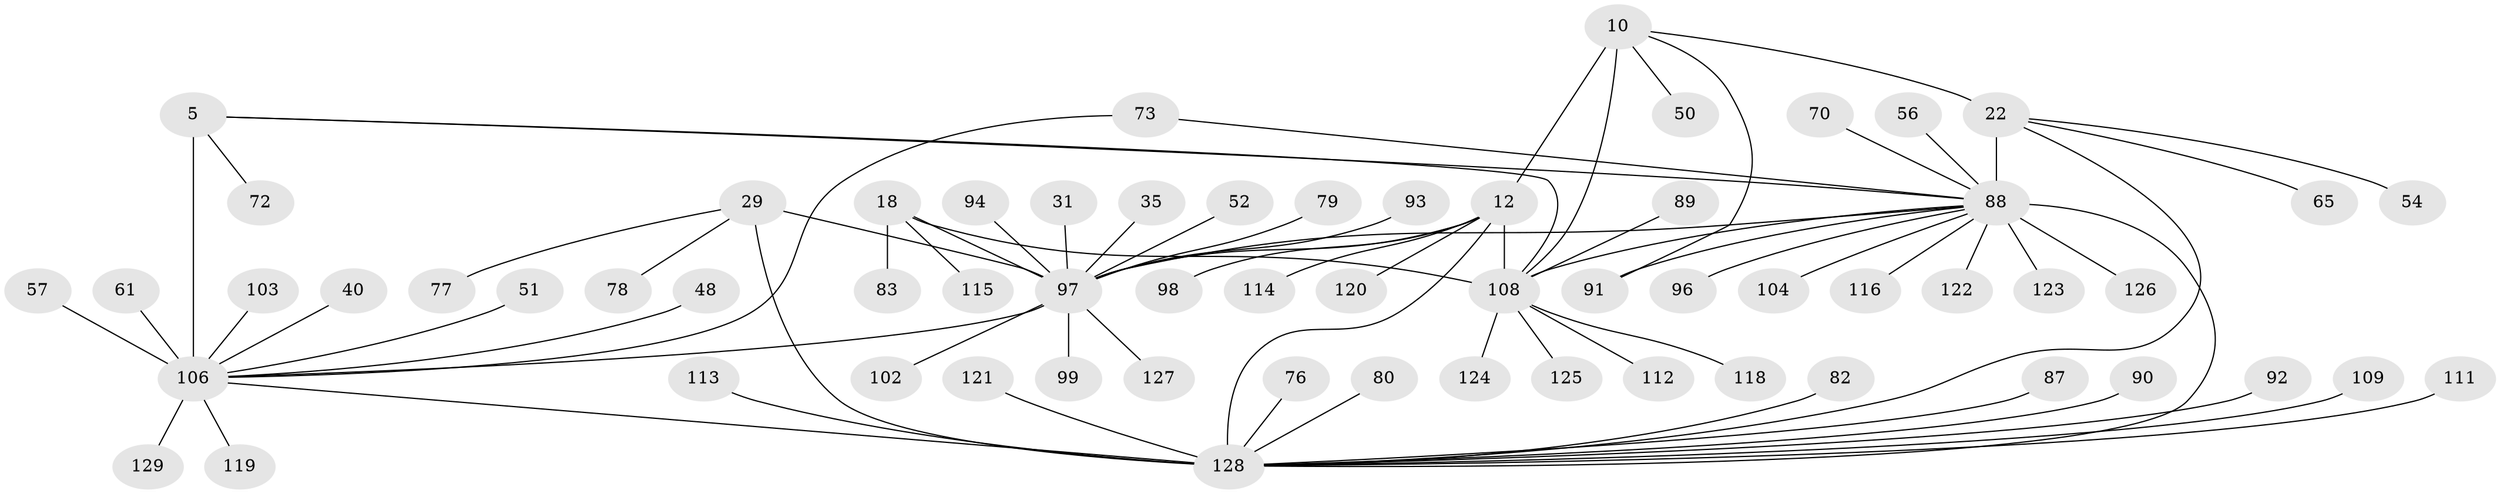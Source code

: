 // original degree distribution, {7: 0.05426356589147287, 9: 0.031007751937984496, 8: 0.03875968992248062, 6: 0.031007751937984496, 11: 0.023255813953488372, 12: 0.015503875968992248, 10: 0.031007751937984496, 13: 0.007751937984496124, 1: 0.5968992248062015, 3: 0.03875968992248062, 2: 0.11627906976744186, 5: 0.007751937984496124, 4: 0.007751937984496124}
// Generated by graph-tools (version 1.1) at 2025/54/03/09/25 04:54:30]
// undirected, 64 vertices, 75 edges
graph export_dot {
graph [start="1"]
  node [color=gray90,style=filled];
  5 [super="+1"];
  10 [super="+9"];
  12 [super="+11"];
  18 [super="+14"];
  22 [super="+21"];
  29 [super="+26"];
  31;
  35;
  40;
  48;
  50;
  51;
  52;
  54;
  56;
  57;
  61;
  65;
  70;
  72;
  73;
  76;
  77 [super="+62"];
  78;
  79;
  80;
  82;
  83;
  87;
  88 [super="+24+42+43+45"];
  89;
  90;
  91 [super="+55"];
  92;
  93 [super="+63"];
  94;
  96;
  97 [super="+17+39+46+15"];
  98;
  99;
  102;
  103;
  104;
  106 [super="+6+36"];
  108 [super="+34+32+107+84+85"];
  109;
  111;
  112;
  113;
  114;
  115;
  116;
  118;
  119;
  120;
  121 [super="+95"];
  122;
  123;
  124 [super="+68"];
  125;
  126 [super="+110"];
  127;
  128 [super="+101+30+28+37+41+49+117+53+59+75+100"];
  129 [super="+33+69"];
  5 -- 72;
  5 -- 88;
  5 -- 108;
  5 -- 106 [weight=8];
  10 -- 12 [weight=4];
  10 -- 50;
  10 -- 22;
  10 -- 91;
  10 -- 108 [weight=4];
  12 -- 98;
  12 -- 114;
  12 -- 120;
  12 -- 128;
  12 -- 97;
  12 -- 108 [weight=4];
  18 -- 115;
  18 -- 83;
  18 -- 108;
  18 -- 97 [weight=8];
  22 -- 54;
  22 -- 65;
  22 -- 88 [weight=8];
  22 -- 128;
  29 -- 78;
  29 -- 77;
  29 -- 128 [weight=8];
  29 -- 97;
  31 -- 97;
  35 -- 97;
  40 -- 106;
  48 -- 106;
  51 -- 106;
  52 -- 97;
  56 -- 88;
  57 -- 106;
  61 -- 106;
  70 -- 88;
  73 -- 88;
  73 -- 106;
  76 -- 128;
  79 -- 97;
  80 -- 128;
  82 -- 128;
  87 -- 128;
  88 -- 91;
  88 -- 96;
  88 -- 104;
  88 -- 108;
  88 -- 116;
  88 -- 122;
  88 -- 123;
  88 -- 126;
  88 -- 128 [weight=3];
  88 -- 97 [weight=2];
  89 -- 108;
  90 -- 128;
  92 -- 128;
  93 -- 97;
  94 -- 97;
  97 -- 99;
  97 -- 102;
  97 -- 127;
  97 -- 106 [weight=2];
  103 -- 106;
  106 -- 128 [weight=2];
  106 -- 129;
  106 -- 119;
  108 -- 112;
  108 -- 118;
  108 -- 124;
  108 -- 125;
  109 -- 128;
  111 -- 128;
  113 -- 128;
  121 -- 128;
}
